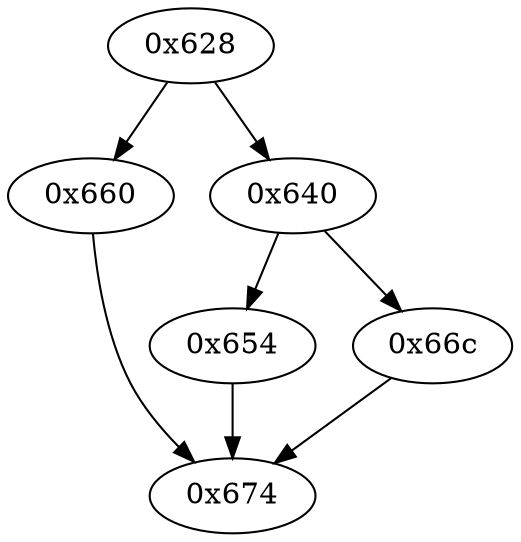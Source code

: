 strict digraph "" {
	"0x660"	 [opcode="[u'ldr', u'add', u'b']"];
	"0x674"	 [opcode="[u'bl', u'mov', u'pop']"];
	"0x660" -> "0x674";
	"0x654"	 [opcode="[u'ldr', u'add', u'b']"];
	"0x654" -> "0x674";
	"0x640"	 [opcode="[u'ldr', u'add', u'bl', u'cmp', u'b']"];
	"0x640" -> "0x654";
	"0x66c"	 [opcode="[u'ldr', u'add']"];
	"0x640" -> "0x66c";
	"0x66c" -> "0x674";
	"0x628"	 [opcode="[u'push', u'add', u'ldr', u'ldrb', u'cmp', u'b']"];
	"0x628" -> "0x660";
	"0x628" -> "0x640";
}

